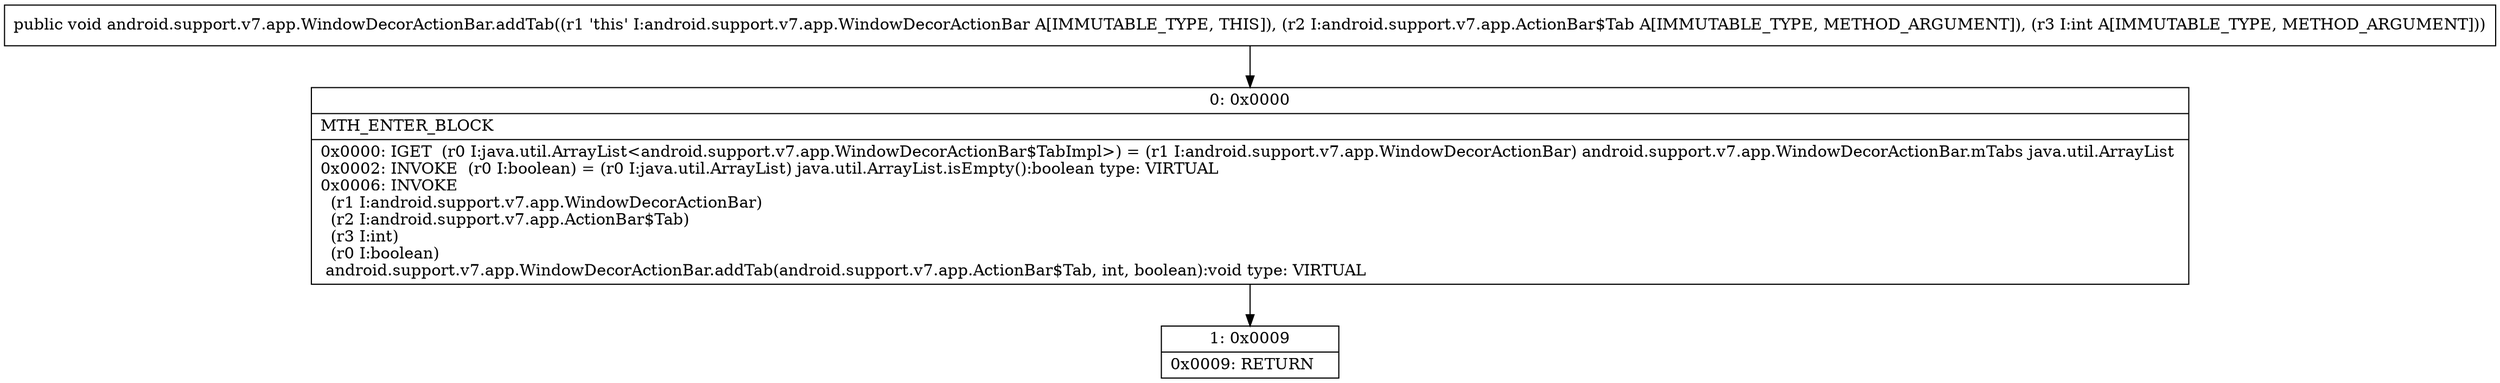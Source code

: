 digraph "CFG forandroid.support.v7.app.WindowDecorActionBar.addTab(Landroid\/support\/v7\/app\/ActionBar$Tab;I)V" {
Node_0 [shape=record,label="{0\:\ 0x0000|MTH_ENTER_BLOCK\l|0x0000: IGET  (r0 I:java.util.ArrayList\<android.support.v7.app.WindowDecorActionBar$TabImpl\>) = (r1 I:android.support.v7.app.WindowDecorActionBar) android.support.v7.app.WindowDecorActionBar.mTabs java.util.ArrayList \l0x0002: INVOKE  (r0 I:boolean) = (r0 I:java.util.ArrayList) java.util.ArrayList.isEmpty():boolean type: VIRTUAL \l0x0006: INVOKE  \l  (r1 I:android.support.v7.app.WindowDecorActionBar)\l  (r2 I:android.support.v7.app.ActionBar$Tab)\l  (r3 I:int)\l  (r0 I:boolean)\l android.support.v7.app.WindowDecorActionBar.addTab(android.support.v7.app.ActionBar$Tab, int, boolean):void type: VIRTUAL \l}"];
Node_1 [shape=record,label="{1\:\ 0x0009|0x0009: RETURN   \l}"];
MethodNode[shape=record,label="{public void android.support.v7.app.WindowDecorActionBar.addTab((r1 'this' I:android.support.v7.app.WindowDecorActionBar A[IMMUTABLE_TYPE, THIS]), (r2 I:android.support.v7.app.ActionBar$Tab A[IMMUTABLE_TYPE, METHOD_ARGUMENT]), (r3 I:int A[IMMUTABLE_TYPE, METHOD_ARGUMENT])) }"];
MethodNode -> Node_0;
Node_0 -> Node_1;
}

